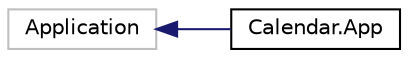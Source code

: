 digraph "Graphical Class Hierarchy"
{
 // LATEX_PDF_SIZE
  edge [fontname="Helvetica",fontsize="10",labelfontname="Helvetica",labelfontsize="10"];
  node [fontname="Helvetica",fontsize="10",shape=record];
  rankdir="LR";
  Node15 [label="Application",height=0.2,width=0.4,color="grey75", fillcolor="white", style="filled",tooltip=" "];
  Node15 -> Node0 [dir="back",color="midnightblue",fontsize="10",style="solid",fontname="Helvetica"];
  Node0 [label="Calendar.App",height=0.2,width=0.4,color="black", fillcolor="white", style="filled",URL="$classCalendar_1_1App.html",tooltip=" "];
}
